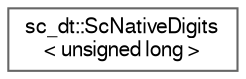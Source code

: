 digraph "Graphical Class Hierarchy"
{
 // LATEX_PDF_SIZE
  bgcolor="transparent";
  edge [fontname=FreeSans,fontsize=10,labelfontname=FreeSans,labelfontsize=10];
  node [fontname=FreeSans,fontsize=10,shape=box,height=0.2,width=0.4];
  rankdir="LR";
  Node0 [id="Node000000",label="sc_dt::ScNativeDigits\l\< unsigned long \>",height=0.2,width=0.4,color="grey40", fillcolor="white", style="filled",URL="$a01973.html",tooltip=" "];
}
